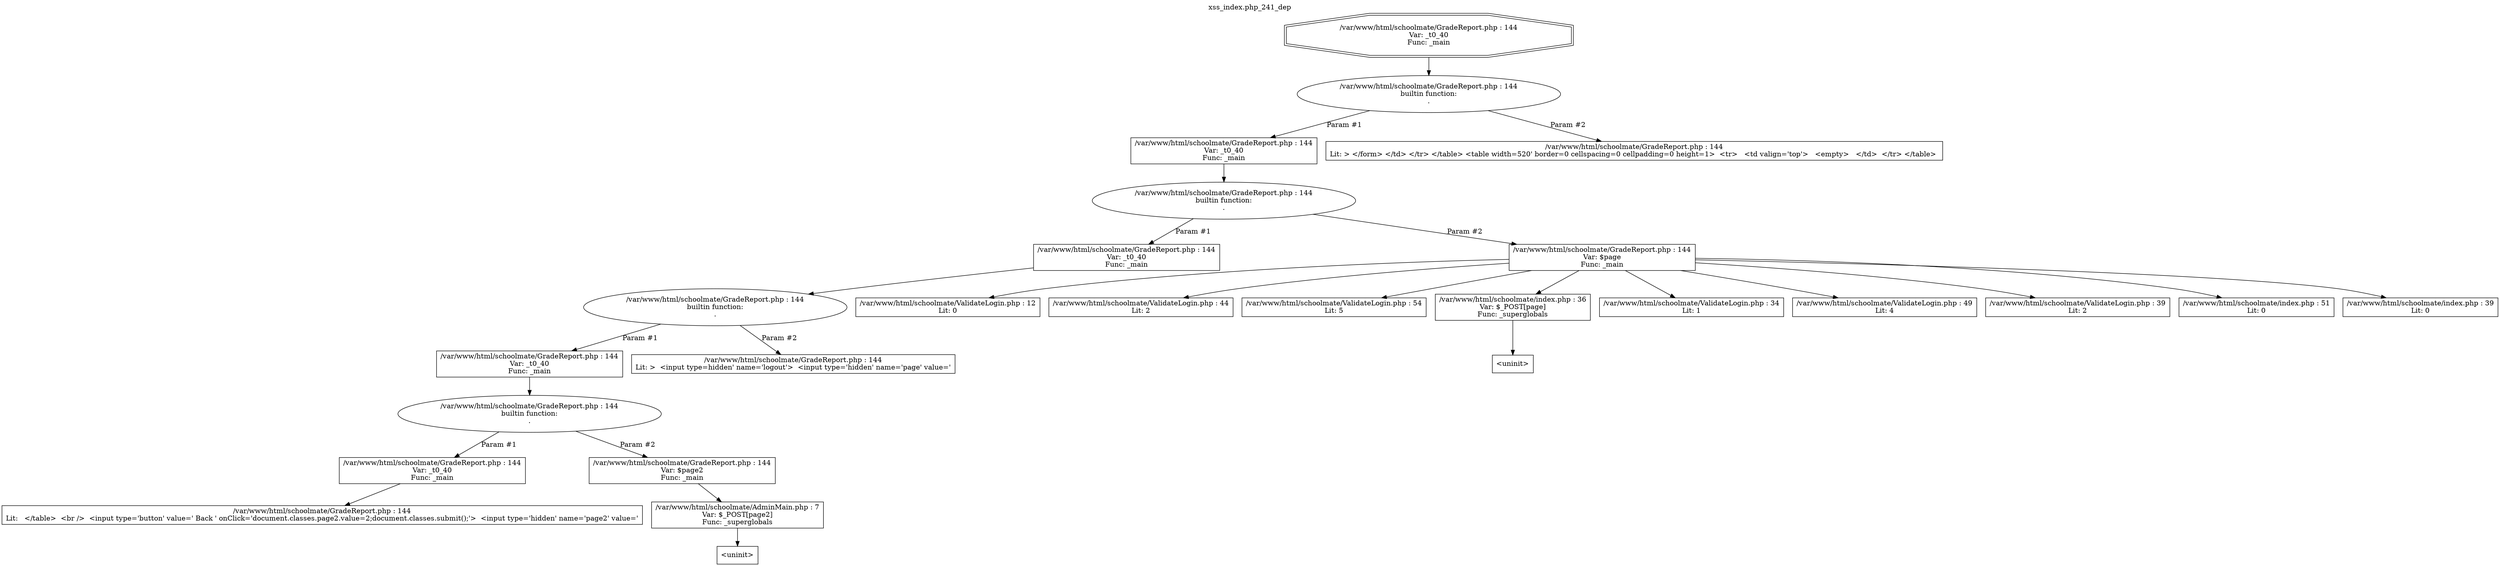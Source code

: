 digraph cfg {
  label="xss_index.php_241_dep";
  labelloc=t;
  n1 [shape=doubleoctagon, label="/var/www/html/schoolmate/GradeReport.php : 144\nVar: _t0_40\nFunc: _main\n"];
  n2 [shape=ellipse, label="/var/www/html/schoolmate/GradeReport.php : 144\nbuiltin function:\n.\n"];
  n3 [shape=box, label="/var/www/html/schoolmate/GradeReport.php : 144\nVar: _t0_40\nFunc: _main\n"];
  n4 [shape=ellipse, label="/var/www/html/schoolmate/GradeReport.php : 144\nbuiltin function:\n.\n"];
  n5 [shape=box, label="/var/www/html/schoolmate/GradeReport.php : 144\nVar: _t0_40\nFunc: _main\n"];
  n6 [shape=ellipse, label="/var/www/html/schoolmate/GradeReport.php : 144\nbuiltin function:\n.\n"];
  n7 [shape=box, label="/var/www/html/schoolmate/GradeReport.php : 144\nVar: _t0_40\nFunc: _main\n"];
  n8 [shape=ellipse, label="/var/www/html/schoolmate/GradeReport.php : 144\nbuiltin function:\n.\n"];
  n9 [shape=box, label="/var/www/html/schoolmate/GradeReport.php : 144\nVar: _t0_40\nFunc: _main\n"];
  n10 [shape=box, label="/var/www/html/schoolmate/GradeReport.php : 144\nLit:   </table>  <br />  <input type='button' value=' Back ' onClick='document.classes.page2.value=2;document.classes.submit();'>  <input type='hidden' name='page2' value='\n"];
  n11 [shape=box, label="/var/www/html/schoolmate/GradeReport.php : 144\nVar: $page2\nFunc: _main\n"];
  n12 [shape=box, label="/var/www/html/schoolmate/AdminMain.php : 7\nVar: $_POST[page2]\nFunc: _superglobals\n"];
  n13 [shape=box, label="<uninit>"];
  n14 [shape=box, label="/var/www/html/schoolmate/GradeReport.php : 144\nLit: >  <input type=hidden' name='logout'>  <input type='hidden' name='page' value='\n"];
  n15 [shape=box, label="/var/www/html/schoolmate/GradeReport.php : 144\nVar: $page\nFunc: _main\n"];
  n16 [shape=box, label="/var/www/html/schoolmate/ValidateLogin.php : 12\nLit: 0\n"];
  n17 [shape=box, label="/var/www/html/schoolmate/ValidateLogin.php : 44\nLit: 2\n"];
  n18 [shape=box, label="/var/www/html/schoolmate/ValidateLogin.php : 54\nLit: 5\n"];
  n19 [shape=box, label="/var/www/html/schoolmate/index.php : 36\nVar: $_POST[page]\nFunc: _superglobals\n"];
  n20 [shape=box, label="<uninit>"];
  n21 [shape=box, label="/var/www/html/schoolmate/ValidateLogin.php : 34\nLit: 1\n"];
  n22 [shape=box, label="/var/www/html/schoolmate/ValidateLogin.php : 49\nLit: 4\n"];
  n23 [shape=box, label="/var/www/html/schoolmate/ValidateLogin.php : 39\nLit: 2\n"];
  n24 [shape=box, label="/var/www/html/schoolmate/index.php : 51\nLit: 0\n"];
  n25 [shape=box, label="/var/www/html/schoolmate/index.php : 39\nLit: 0\n"];
  n26 [shape=box, label="/var/www/html/schoolmate/GradeReport.php : 144\nLit: > </form> </td> </tr> </table> <table width=520' border=0 cellspacing=0 cellpadding=0 height=1>  <tr>   <td valign='top'>   <empty>   </td>  </tr> </table> \n"];
  n1 -> n2;
  n3 -> n4;
  n5 -> n6;
  n7 -> n8;
  n9 -> n10;
  n8 -> n9[label="Param #1"];
  n8 -> n11[label="Param #2"];
  n12 -> n13;
  n11 -> n12;
  n6 -> n7[label="Param #1"];
  n6 -> n14[label="Param #2"];
  n4 -> n5[label="Param #1"];
  n4 -> n15[label="Param #2"];
  n15 -> n16;
  n15 -> n17;
  n15 -> n18;
  n15 -> n19;
  n15 -> n21;
  n15 -> n22;
  n15 -> n23;
  n15 -> n24;
  n15 -> n25;
  n19 -> n20;
  n2 -> n3[label="Param #1"];
  n2 -> n26[label="Param #2"];
}

